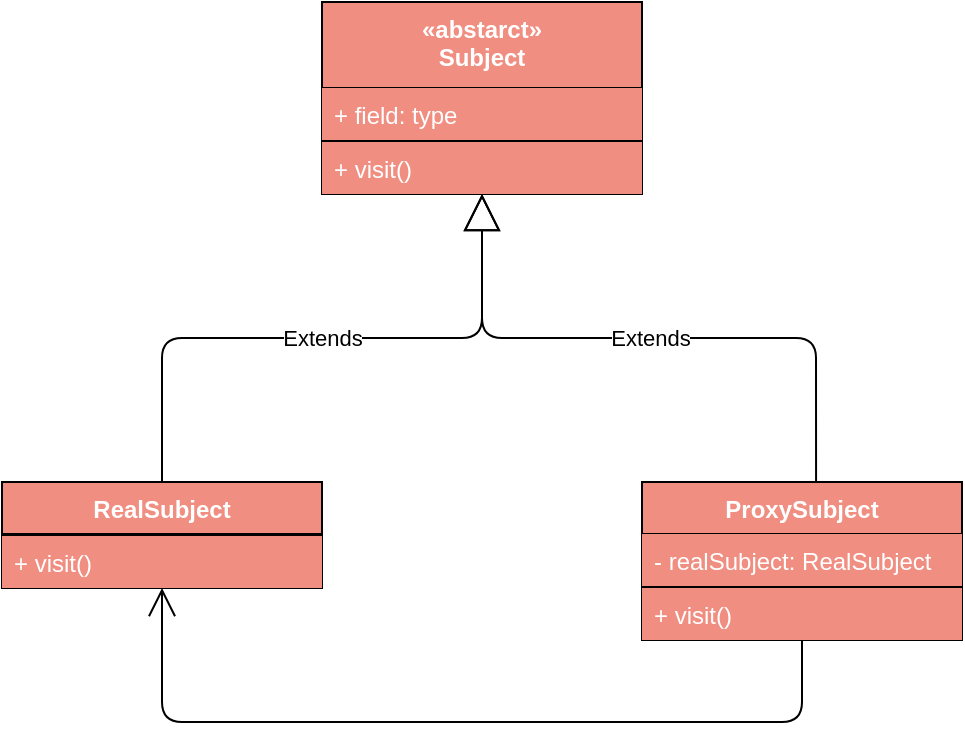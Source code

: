 <mxfile version="12.4.8" type="github">
  <diagram id="SEyWnrGXPdW-onMhKYoH" name="Page-1">
    <mxGraphModel dx="1186" dy="741" grid="1" gridSize="10" guides="1" tooltips="1" connect="1" arrows="1" fold="1" page="1" pageScale="1" pageWidth="827" pageHeight="1169" math="0" shadow="0">
      <root>
        <mxCell id="0"/>
        <mxCell id="1" parent="0"/>
        <mxCell id="uyV3c_RGJjTheOXFgJge-1" value="«abstarct»&#xa;Subject" style="swimlane;fontStyle=1;align=center;verticalAlign=top;childLayout=stackLayout;horizontal=1;startSize=43;horizontalStack=0;resizeParent=1;resizeParentMax=0;resizeLast=0;collapsible=1;marginBottom=0;fillColor=#F08E81;fontColor=#FFFFFF;" vertex="1" parent="1">
          <mxGeometry x="333" y="290" width="160" height="96" as="geometry"/>
        </mxCell>
        <mxCell id="uyV3c_RGJjTheOXFgJge-2" value="+ field: type" style="text;strokeColor=none;fillColor=#F08E81;align=left;verticalAlign=top;spacingLeft=4;spacingRight=4;overflow=hidden;rotatable=0;points=[[0,0.5],[1,0.5]];portConstraint=eastwest;fontColor=#FFFFFF;" vertex="1" parent="uyV3c_RGJjTheOXFgJge-1">
          <mxGeometry y="43" width="160" height="26" as="geometry"/>
        </mxCell>
        <mxCell id="uyV3c_RGJjTheOXFgJge-3" value="" style="line;strokeWidth=1;fillColor=#F08E81;align=left;verticalAlign=middle;spacingTop=-1;spacingLeft=3;spacingRight=3;rotatable=0;labelPosition=right;points=[];portConstraint=eastwest;fontColor=#FFFFFF;" vertex="1" parent="uyV3c_RGJjTheOXFgJge-1">
          <mxGeometry y="69" width="160" height="1" as="geometry"/>
        </mxCell>
        <mxCell id="uyV3c_RGJjTheOXFgJge-4" value="+ visit()" style="text;strokeColor=none;fillColor=#F08E81;align=left;verticalAlign=top;spacingLeft=4;spacingRight=4;overflow=hidden;rotatable=0;points=[[0,0.5],[1,0.5]];portConstraint=eastwest;fontColor=#FFFFFF;" vertex="1" parent="uyV3c_RGJjTheOXFgJge-1">
          <mxGeometry y="70" width="160" height="26" as="geometry"/>
        </mxCell>
        <mxCell id="uyV3c_RGJjTheOXFgJge-5" value="ProxySubject" style="swimlane;fontStyle=1;align=center;verticalAlign=top;childLayout=stackLayout;horizontal=1;startSize=26;horizontalStack=0;resizeParent=1;resizeParentMax=0;resizeLast=0;collapsible=1;marginBottom=0;fillColor=#F08E81;fontColor=#FFFFFF;" vertex="1" parent="1">
          <mxGeometry x="493" y="530" width="160" height="79" as="geometry"/>
        </mxCell>
        <mxCell id="uyV3c_RGJjTheOXFgJge-6" value="- realSubject: RealSubject" style="text;strokeColor=none;fillColor=#F08E81;align=left;verticalAlign=top;spacingLeft=4;spacingRight=4;overflow=hidden;rotatable=0;points=[[0,0.5],[1,0.5]];portConstraint=eastwest;fontColor=#FFFFFF;" vertex="1" parent="uyV3c_RGJjTheOXFgJge-5">
          <mxGeometry y="26" width="160" height="26" as="geometry"/>
        </mxCell>
        <mxCell id="uyV3c_RGJjTheOXFgJge-7" value="" style="line;strokeWidth=1;fillColor=#F08E81;align=left;verticalAlign=middle;spacingTop=-1;spacingLeft=3;spacingRight=3;rotatable=0;labelPosition=right;points=[];portConstraint=eastwest;fontColor=#FFFFFF;" vertex="1" parent="uyV3c_RGJjTheOXFgJge-5">
          <mxGeometry y="52" width="160" height="1" as="geometry"/>
        </mxCell>
        <mxCell id="uyV3c_RGJjTheOXFgJge-8" value="+ visit()" style="text;strokeColor=none;fillColor=#F08E81;align=left;verticalAlign=top;spacingLeft=4;spacingRight=4;overflow=hidden;rotatable=0;points=[[0,0.5],[1,0.5]];portConstraint=eastwest;fontColor=#FFFFFF;" vertex="1" parent="uyV3c_RGJjTheOXFgJge-5">
          <mxGeometry y="53" width="160" height="26" as="geometry"/>
        </mxCell>
        <mxCell id="uyV3c_RGJjTheOXFgJge-9" value="RealSubject" style="swimlane;fontStyle=1;align=center;verticalAlign=top;childLayout=stackLayout;horizontal=1;startSize=26;horizontalStack=0;resizeParent=1;resizeParentMax=0;resizeLast=0;collapsible=1;marginBottom=0;fillColor=#F08E81;fontColor=#FFFFFF;" vertex="1" parent="1">
          <mxGeometry x="173" y="530" width="160" height="53" as="geometry"/>
        </mxCell>
        <mxCell id="uyV3c_RGJjTheOXFgJge-11" value="" style="line;strokeWidth=1;fillColor=#F08E81;align=left;verticalAlign=middle;spacingTop=-1;spacingLeft=3;spacingRight=3;rotatable=0;labelPosition=right;points=[];portConstraint=eastwest;fontColor=#FFFFFF;" vertex="1" parent="uyV3c_RGJjTheOXFgJge-9">
          <mxGeometry y="26" width="160" height="1" as="geometry"/>
        </mxCell>
        <mxCell id="uyV3c_RGJjTheOXFgJge-12" value="+ visit()" style="text;strokeColor=none;fillColor=#F08E81;align=left;verticalAlign=top;spacingLeft=4;spacingRight=4;overflow=hidden;rotatable=0;points=[[0,0.5],[1,0.5]];portConstraint=eastwest;fontColor=#FFFFFF;" vertex="1" parent="uyV3c_RGJjTheOXFgJge-9">
          <mxGeometry y="27" width="160" height="26" as="geometry"/>
        </mxCell>
        <mxCell id="uyV3c_RGJjTheOXFgJge-14" value="Extends" style="endArrow=block;endSize=16;endFill=0;html=1;fontColor=#000000;entryX=0.5;entryY=1;entryDx=0;entryDy=0;exitX=0.5;exitY=0;exitDx=0;exitDy=0;edgeStyle=orthogonalEdgeStyle;" edge="1" parent="1" source="uyV3c_RGJjTheOXFgJge-9" target="uyV3c_RGJjTheOXFgJge-1">
          <mxGeometry width="160" relative="1" as="geometry">
            <mxPoint x="40" y="440" as="sourcePoint"/>
            <mxPoint x="200" y="440" as="targetPoint"/>
          </mxGeometry>
        </mxCell>
        <mxCell id="uyV3c_RGJjTheOXFgJge-16" value="Extends" style="endArrow=block;endSize=16;endFill=0;html=1;fontColor=#000000;exitX=0.544;exitY=0;exitDx=0;exitDy=0;exitPerimeter=0;entryX=0.5;entryY=1;entryDx=0;entryDy=0;edgeStyle=orthogonalEdgeStyle;" edge="1" parent="1" source="uyV3c_RGJjTheOXFgJge-5" target="uyV3c_RGJjTheOXFgJge-1">
          <mxGeometry width="160" relative="1" as="geometry">
            <mxPoint x="200" y="680" as="sourcePoint"/>
            <mxPoint x="400" y="640" as="targetPoint"/>
          </mxGeometry>
        </mxCell>
        <mxCell id="uyV3c_RGJjTheOXFgJge-17" value="" style="endArrow=open;endFill=1;endSize=12;html=1;fontColor=#000000;entryX=0.5;entryY=1;entryDx=0;entryDy=0;exitX=0.5;exitY=1;exitDx=0;exitDy=0;edgeStyle=orthogonalEdgeStyle;" edge="1" parent="1" source="uyV3c_RGJjTheOXFgJge-5" target="uyV3c_RGJjTheOXFgJge-9">
          <mxGeometry width="160" relative="1" as="geometry">
            <mxPoint x="160" y="710" as="sourcePoint"/>
            <mxPoint x="320" y="710" as="targetPoint"/>
            <Array as="points">
              <mxPoint x="573" y="650"/>
              <mxPoint x="253" y="650"/>
            </Array>
          </mxGeometry>
        </mxCell>
      </root>
    </mxGraphModel>
  </diagram>
</mxfile>

